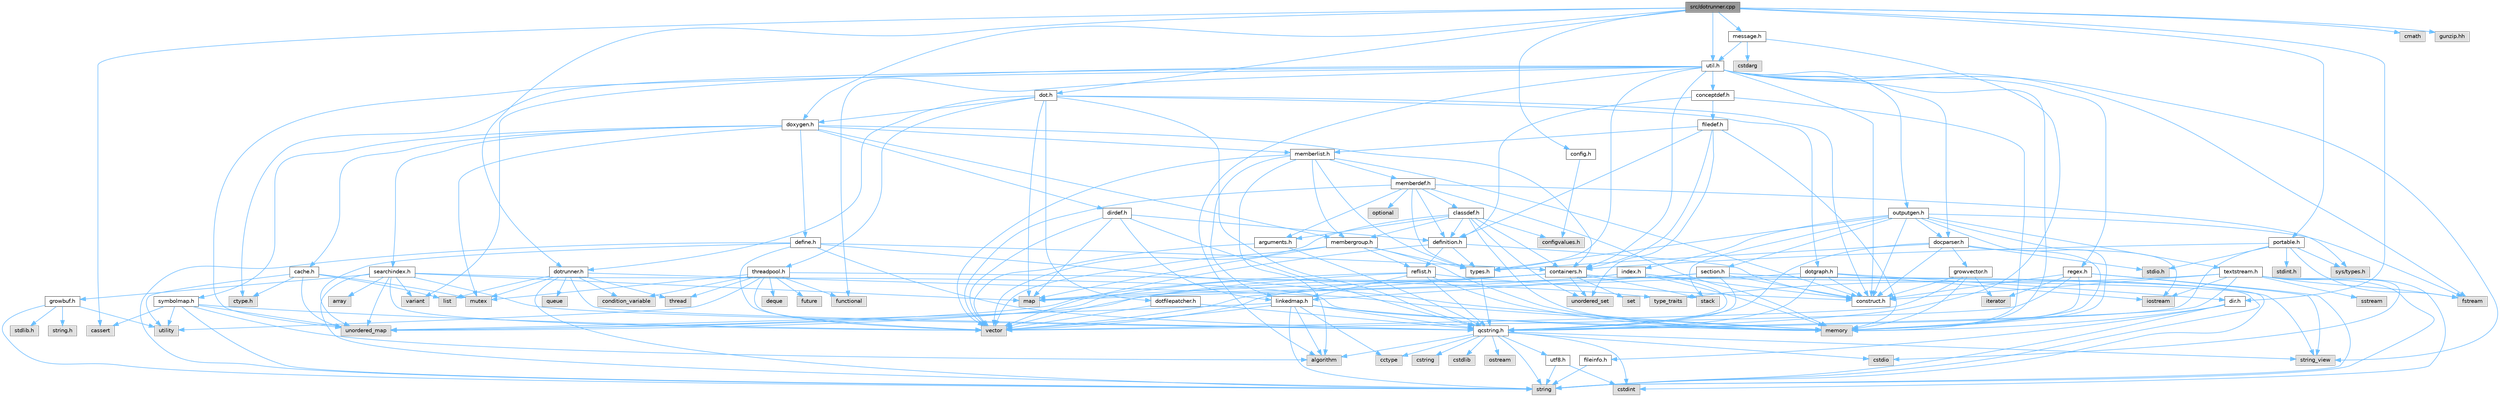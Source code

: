 digraph "src/dotrunner.cpp"
{
 // INTERACTIVE_SVG=YES
 // LATEX_PDF_SIZE
  bgcolor="transparent";
  edge [fontname=Helvetica,fontsize=10,labelfontname=Helvetica,labelfontsize=10];
  node [fontname=Helvetica,fontsize=10,shape=box,height=0.2,width=0.4];
  Node1 [id="Node000001",label="src/dotrunner.cpp",height=0.2,width=0.4,color="gray40", fillcolor="grey60", style="filled", fontcolor="black",tooltip=" "];
  Node1 -> Node2 [id="edge1_Node000001_Node000002",color="steelblue1",style="solid",tooltip=" "];
  Node2 [id="Node000002",label="cassert",height=0.2,width=0.4,color="grey60", fillcolor="#E0E0E0", style="filled",tooltip=" "];
  Node1 -> Node3 [id="edge2_Node000001_Node000003",color="steelblue1",style="solid",tooltip=" "];
  Node3 [id="Node000003",label="cmath",height=0.2,width=0.4,color="grey60", fillcolor="#E0E0E0", style="filled",tooltip=" "];
  Node1 -> Node4 [id="edge3_Node000001_Node000004",color="steelblue1",style="solid",tooltip=" "];
  Node4 [id="Node000004",label="gunzip.hh",height=0.2,width=0.4,color="grey60", fillcolor="#E0E0E0", style="filled",tooltip=" "];
  Node1 -> Node5 [id="edge4_Node000001_Node000005",color="steelblue1",style="solid",tooltip=" "];
  Node5 [id="Node000005",label="dotrunner.h",height=0.2,width=0.4,color="grey40", fillcolor="white", style="filled",URL="$d2/dd1/dotrunner_8h.html",tooltip=" "];
  Node5 -> Node6 [id="edge5_Node000005_Node000006",color="steelblue1",style="solid",tooltip=" "];
  Node6 [id="Node000006",label="string",height=0.2,width=0.4,color="grey60", fillcolor="#E0E0E0", style="filled",tooltip=" "];
  Node5 -> Node7 [id="edge6_Node000005_Node000007",color="steelblue1",style="solid",tooltip=" "];
  Node7 [id="Node000007",label="thread",height=0.2,width=0.4,color="grey60", fillcolor="#E0E0E0", style="filled",tooltip=" "];
  Node5 -> Node8 [id="edge7_Node000005_Node000008",color="steelblue1",style="solid",tooltip=" "];
  Node8 [id="Node000008",label="list",height=0.2,width=0.4,color="grey60", fillcolor="#E0E0E0", style="filled",tooltip=" "];
  Node5 -> Node9 [id="edge8_Node000005_Node000009",color="steelblue1",style="solid",tooltip=" "];
  Node9 [id="Node000009",label="queue",height=0.2,width=0.4,color="grey60", fillcolor="#E0E0E0", style="filled",tooltip=" "];
  Node5 -> Node10 [id="edge9_Node000005_Node000010",color="steelblue1",style="solid",tooltip=" "];
  Node10 [id="Node000010",label="mutex",height=0.2,width=0.4,color="grey60", fillcolor="#E0E0E0", style="filled",tooltip=" "];
  Node5 -> Node11 [id="edge10_Node000005_Node000011",color="steelblue1",style="solid",tooltip=" "];
  Node11 [id="Node000011",label="condition_variable",height=0.2,width=0.4,color="grey60", fillcolor="#E0E0E0", style="filled",tooltip=" "];
  Node5 -> Node12 [id="edge11_Node000005_Node000012",color="steelblue1",style="solid",tooltip=" "];
  Node12 [id="Node000012",label="memory",height=0.2,width=0.4,color="grey60", fillcolor="#E0E0E0", style="filled",tooltip=" "];
  Node5 -> Node13 [id="edge12_Node000005_Node000013",color="steelblue1",style="solid",tooltip=" "];
  Node13 [id="Node000013",label="qcstring.h",height=0.2,width=0.4,color="grey40", fillcolor="white", style="filled",URL="$d7/d5c/qcstring_8h.html",tooltip=" "];
  Node13 -> Node6 [id="edge13_Node000013_Node000006",color="steelblue1",style="solid",tooltip=" "];
  Node13 -> Node14 [id="edge14_Node000013_Node000014",color="steelblue1",style="solid",tooltip=" "];
  Node14 [id="Node000014",label="string_view",height=0.2,width=0.4,color="grey60", fillcolor="#E0E0E0", style="filled",tooltip=" "];
  Node13 -> Node15 [id="edge15_Node000013_Node000015",color="steelblue1",style="solid",tooltip=" "];
  Node15 [id="Node000015",label="algorithm",height=0.2,width=0.4,color="grey60", fillcolor="#E0E0E0", style="filled",tooltip=" "];
  Node13 -> Node16 [id="edge16_Node000013_Node000016",color="steelblue1",style="solid",tooltip=" "];
  Node16 [id="Node000016",label="cctype",height=0.2,width=0.4,color="grey60", fillcolor="#E0E0E0", style="filled",tooltip=" "];
  Node13 -> Node17 [id="edge17_Node000013_Node000017",color="steelblue1",style="solid",tooltip=" "];
  Node17 [id="Node000017",label="cstring",height=0.2,width=0.4,color="grey60", fillcolor="#E0E0E0", style="filled",tooltip=" "];
  Node13 -> Node18 [id="edge18_Node000013_Node000018",color="steelblue1",style="solid",tooltip=" "];
  Node18 [id="Node000018",label="cstdio",height=0.2,width=0.4,color="grey60", fillcolor="#E0E0E0", style="filled",tooltip=" "];
  Node13 -> Node19 [id="edge19_Node000013_Node000019",color="steelblue1",style="solid",tooltip=" "];
  Node19 [id="Node000019",label="cstdlib",height=0.2,width=0.4,color="grey60", fillcolor="#E0E0E0", style="filled",tooltip=" "];
  Node13 -> Node20 [id="edge20_Node000013_Node000020",color="steelblue1",style="solid",tooltip=" "];
  Node20 [id="Node000020",label="cstdint",height=0.2,width=0.4,color="grey60", fillcolor="#E0E0E0", style="filled",tooltip=" "];
  Node13 -> Node21 [id="edge21_Node000013_Node000021",color="steelblue1",style="solid",tooltip=" "];
  Node21 [id="Node000021",label="ostream",height=0.2,width=0.4,color="grey60", fillcolor="#E0E0E0", style="filled",tooltip=" "];
  Node13 -> Node22 [id="edge22_Node000013_Node000022",color="steelblue1",style="solid",tooltip=" "];
  Node22 [id="Node000022",label="utf8.h",height=0.2,width=0.4,color="grey40", fillcolor="white", style="filled",URL="$db/d7c/utf8_8h.html",tooltip="Various UTF8 related helper functions."];
  Node22 -> Node20 [id="edge23_Node000022_Node000020",color="steelblue1",style="solid",tooltip=" "];
  Node22 -> Node6 [id="edge24_Node000022_Node000006",color="steelblue1",style="solid",tooltip=" "];
  Node1 -> Node23 [id="edge25_Node000001_Node000023",color="steelblue1",style="solid",tooltip=" "];
  Node23 [id="Node000023",label="util.h",height=0.2,width=0.4,color="grey40", fillcolor="white", style="filled",URL="$d8/d3c/util_8h.html",tooltip="A bunch of utility functions."];
  Node23 -> Node12 [id="edge26_Node000023_Node000012",color="steelblue1",style="solid",tooltip=" "];
  Node23 -> Node24 [id="edge27_Node000023_Node000024",color="steelblue1",style="solid",tooltip=" "];
  Node24 [id="Node000024",label="unordered_map",height=0.2,width=0.4,color="grey60", fillcolor="#E0E0E0", style="filled",tooltip=" "];
  Node23 -> Node15 [id="edge28_Node000023_Node000015",color="steelblue1",style="solid",tooltip=" "];
  Node23 -> Node25 [id="edge29_Node000023_Node000025",color="steelblue1",style="solid",tooltip=" "];
  Node25 [id="Node000025",label="functional",height=0.2,width=0.4,color="grey60", fillcolor="#E0E0E0", style="filled",tooltip=" "];
  Node23 -> Node26 [id="edge30_Node000023_Node000026",color="steelblue1",style="solid",tooltip=" "];
  Node26 [id="Node000026",label="fstream",height=0.2,width=0.4,color="grey60", fillcolor="#E0E0E0", style="filled",tooltip=" "];
  Node23 -> Node27 [id="edge31_Node000023_Node000027",color="steelblue1",style="solid",tooltip=" "];
  Node27 [id="Node000027",label="variant",height=0.2,width=0.4,color="grey60", fillcolor="#E0E0E0", style="filled",tooltip=" "];
  Node23 -> Node14 [id="edge32_Node000023_Node000014",color="steelblue1",style="solid",tooltip=" "];
  Node23 -> Node28 [id="edge33_Node000023_Node000028",color="steelblue1",style="solid",tooltip=" "];
  Node28 [id="Node000028",label="ctype.h",height=0.2,width=0.4,color="grey60", fillcolor="#E0E0E0", style="filled",tooltip=" "];
  Node23 -> Node29 [id="edge34_Node000023_Node000029",color="steelblue1",style="solid",tooltip=" "];
  Node29 [id="Node000029",label="types.h",height=0.2,width=0.4,color="grey40", fillcolor="white", style="filled",URL="$d9/d49/types_8h.html",tooltip="This file contains a number of basic enums and types."];
  Node29 -> Node13 [id="edge35_Node000029_Node000013",color="steelblue1",style="solid",tooltip=" "];
  Node23 -> Node30 [id="edge36_Node000023_Node000030",color="steelblue1",style="solid",tooltip=" "];
  Node30 [id="Node000030",label="docparser.h",height=0.2,width=0.4,color="grey40", fillcolor="white", style="filled",URL="$de/d9c/docparser_8h.html",tooltip=" "];
  Node30 -> Node31 [id="edge37_Node000030_Node000031",color="steelblue1",style="solid",tooltip=" "];
  Node31 [id="Node000031",label="stdio.h",height=0.2,width=0.4,color="grey60", fillcolor="#E0E0E0", style="filled",tooltip=" "];
  Node30 -> Node12 [id="edge38_Node000030_Node000012",color="steelblue1",style="solid",tooltip=" "];
  Node30 -> Node13 [id="edge39_Node000030_Node000013",color="steelblue1",style="solid",tooltip=" "];
  Node30 -> Node32 [id="edge40_Node000030_Node000032",color="steelblue1",style="solid",tooltip=" "];
  Node32 [id="Node000032",label="growvector.h",height=0.2,width=0.4,color="grey40", fillcolor="white", style="filled",URL="$d7/d50/growvector_8h.html",tooltip=" "];
  Node32 -> Node33 [id="edge41_Node000032_Node000033",color="steelblue1",style="solid",tooltip=" "];
  Node33 [id="Node000033",label="vector",height=0.2,width=0.4,color="grey60", fillcolor="#E0E0E0", style="filled",tooltip=" "];
  Node32 -> Node12 [id="edge42_Node000032_Node000012",color="steelblue1",style="solid",tooltip=" "];
  Node32 -> Node34 [id="edge43_Node000032_Node000034",color="steelblue1",style="solid",tooltip=" "];
  Node34 [id="Node000034",label="iterator",height=0.2,width=0.4,color="grey60", fillcolor="#E0E0E0", style="filled",tooltip=" "];
  Node32 -> Node35 [id="edge44_Node000032_Node000035",color="steelblue1",style="solid",tooltip=" "];
  Node35 [id="Node000035",label="construct.h",height=0.2,width=0.4,color="grey40", fillcolor="white", style="filled",URL="$d7/dfc/construct_8h.html",tooltip=" "];
  Node30 -> Node35 [id="edge45_Node000030_Node000035",color="steelblue1",style="solid",tooltip=" "];
  Node30 -> Node29 [id="edge46_Node000030_Node000029",color="steelblue1",style="solid",tooltip=" "];
  Node23 -> Node36 [id="edge47_Node000023_Node000036",color="steelblue1",style="solid",tooltip=" "];
  Node36 [id="Node000036",label="containers.h",height=0.2,width=0.4,color="grey40", fillcolor="white", style="filled",URL="$d5/d75/containers_8h.html",tooltip=" "];
  Node36 -> Node33 [id="edge48_Node000036_Node000033",color="steelblue1",style="solid",tooltip=" "];
  Node36 -> Node6 [id="edge49_Node000036_Node000006",color="steelblue1",style="solid",tooltip=" "];
  Node36 -> Node14 [id="edge50_Node000036_Node000014",color="steelblue1",style="solid",tooltip=" "];
  Node36 -> Node37 [id="edge51_Node000036_Node000037",color="steelblue1",style="solid",tooltip=" "];
  Node37 [id="Node000037",label="set",height=0.2,width=0.4,color="grey60", fillcolor="#E0E0E0", style="filled",tooltip=" "];
  Node36 -> Node38 [id="edge52_Node000036_Node000038",color="steelblue1",style="solid",tooltip=" "];
  Node38 [id="Node000038",label="map",height=0.2,width=0.4,color="grey60", fillcolor="#E0E0E0", style="filled",tooltip=" "];
  Node36 -> Node39 [id="edge53_Node000036_Node000039",color="steelblue1",style="solid",tooltip=" "];
  Node39 [id="Node000039",label="unordered_set",height=0.2,width=0.4,color="grey60", fillcolor="#E0E0E0", style="filled",tooltip=" "];
  Node36 -> Node24 [id="edge54_Node000036_Node000024",color="steelblue1",style="solid",tooltip=" "];
  Node36 -> Node40 [id="edge55_Node000036_Node000040",color="steelblue1",style="solid",tooltip=" "];
  Node40 [id="Node000040",label="stack",height=0.2,width=0.4,color="grey60", fillcolor="#E0E0E0", style="filled",tooltip=" "];
  Node23 -> Node41 [id="edge56_Node000023_Node000041",color="steelblue1",style="solid",tooltip=" "];
  Node41 [id="Node000041",label="outputgen.h",height=0.2,width=0.4,color="grey40", fillcolor="white", style="filled",URL="$df/d06/outputgen_8h.html",tooltip=" "];
  Node41 -> Node12 [id="edge57_Node000041_Node000012",color="steelblue1",style="solid",tooltip=" "];
  Node41 -> Node40 [id="edge58_Node000041_Node000040",color="steelblue1",style="solid",tooltip=" "];
  Node41 -> Node42 [id="edge59_Node000041_Node000042",color="steelblue1",style="solid",tooltip=" "];
  Node42 [id="Node000042",label="iostream",height=0.2,width=0.4,color="grey60", fillcolor="#E0E0E0", style="filled",tooltip=" "];
  Node41 -> Node26 [id="edge60_Node000041_Node000026",color="steelblue1",style="solid",tooltip=" "];
  Node41 -> Node29 [id="edge61_Node000041_Node000029",color="steelblue1",style="solid",tooltip=" "];
  Node41 -> Node43 [id="edge62_Node000041_Node000043",color="steelblue1",style="solid",tooltip=" "];
  Node43 [id="Node000043",label="index.h",height=0.2,width=0.4,color="grey40", fillcolor="white", style="filled",URL="$d1/db5/index_8h.html",tooltip=" "];
  Node43 -> Node12 [id="edge63_Node000043_Node000012",color="steelblue1",style="solid",tooltip=" "];
  Node43 -> Node33 [id="edge64_Node000043_Node000033",color="steelblue1",style="solid",tooltip=" "];
  Node43 -> Node38 [id="edge65_Node000043_Node000038",color="steelblue1",style="solid",tooltip=" "];
  Node43 -> Node13 [id="edge66_Node000043_Node000013",color="steelblue1",style="solid",tooltip=" "];
  Node43 -> Node35 [id="edge67_Node000043_Node000035",color="steelblue1",style="solid",tooltip=" "];
  Node41 -> Node44 [id="edge68_Node000041_Node000044",color="steelblue1",style="solid",tooltip=" "];
  Node44 [id="Node000044",label="section.h",height=0.2,width=0.4,color="grey40", fillcolor="white", style="filled",URL="$d1/d2a/section_8h.html",tooltip=" "];
  Node44 -> Node6 [id="edge69_Node000044_Node000006",color="steelblue1",style="solid",tooltip=" "];
  Node44 -> Node24 [id="edge70_Node000044_Node000024",color="steelblue1",style="solid",tooltip=" "];
  Node44 -> Node13 [id="edge71_Node000044_Node000013",color="steelblue1",style="solid",tooltip=" "];
  Node44 -> Node45 [id="edge72_Node000044_Node000045",color="steelblue1",style="solid",tooltip=" "];
  Node45 [id="Node000045",label="linkedmap.h",height=0.2,width=0.4,color="grey40", fillcolor="white", style="filled",URL="$da/de1/linkedmap_8h.html",tooltip=" "];
  Node45 -> Node24 [id="edge73_Node000045_Node000024",color="steelblue1",style="solid",tooltip=" "];
  Node45 -> Node33 [id="edge74_Node000045_Node000033",color="steelblue1",style="solid",tooltip=" "];
  Node45 -> Node12 [id="edge75_Node000045_Node000012",color="steelblue1",style="solid",tooltip=" "];
  Node45 -> Node6 [id="edge76_Node000045_Node000006",color="steelblue1",style="solid",tooltip=" "];
  Node45 -> Node15 [id="edge77_Node000045_Node000015",color="steelblue1",style="solid",tooltip=" "];
  Node45 -> Node16 [id="edge78_Node000045_Node000016",color="steelblue1",style="solid",tooltip=" "];
  Node45 -> Node13 [id="edge79_Node000045_Node000013",color="steelblue1",style="solid",tooltip=" "];
  Node44 -> Node35 [id="edge80_Node000044_Node000035",color="steelblue1",style="solid",tooltip=" "];
  Node41 -> Node46 [id="edge81_Node000041_Node000046",color="steelblue1",style="solid",tooltip=" "];
  Node46 [id="Node000046",label="textstream.h",height=0.2,width=0.4,color="grey40", fillcolor="white", style="filled",URL="$d4/d7d/textstream_8h.html",tooltip=" "];
  Node46 -> Node6 [id="edge82_Node000046_Node000006",color="steelblue1",style="solid",tooltip=" "];
  Node46 -> Node42 [id="edge83_Node000046_Node000042",color="steelblue1",style="solid",tooltip=" "];
  Node46 -> Node47 [id="edge84_Node000046_Node000047",color="steelblue1",style="solid",tooltip=" "];
  Node47 [id="Node000047",label="sstream",height=0.2,width=0.4,color="grey60", fillcolor="#E0E0E0", style="filled",tooltip=" "];
  Node46 -> Node20 [id="edge85_Node000046_Node000020",color="steelblue1",style="solid",tooltip=" "];
  Node46 -> Node18 [id="edge86_Node000046_Node000018",color="steelblue1",style="solid",tooltip=" "];
  Node46 -> Node26 [id="edge87_Node000046_Node000026",color="steelblue1",style="solid",tooltip=" "];
  Node46 -> Node48 [id="edge88_Node000046_Node000048",color="steelblue1",style="solid",tooltip=" "];
  Node48 [id="Node000048",label="type_traits",height=0.2,width=0.4,color="grey60", fillcolor="#E0E0E0", style="filled",tooltip=" "];
  Node46 -> Node13 [id="edge89_Node000046_Node000013",color="steelblue1",style="solid",tooltip=" "];
  Node46 -> Node35 [id="edge90_Node000046_Node000035",color="steelblue1",style="solid",tooltip=" "];
  Node41 -> Node30 [id="edge91_Node000041_Node000030",color="steelblue1",style="solid",tooltip=" "];
  Node41 -> Node35 [id="edge92_Node000041_Node000035",color="steelblue1",style="solid",tooltip=" "];
  Node23 -> Node49 [id="edge93_Node000023_Node000049",color="steelblue1",style="solid",tooltip=" "];
  Node49 [id="Node000049",label="regex.h",height=0.2,width=0.4,color="grey40", fillcolor="white", style="filled",URL="$d1/d21/regex_8h.html",tooltip=" "];
  Node49 -> Node12 [id="edge94_Node000049_Node000012",color="steelblue1",style="solid",tooltip=" "];
  Node49 -> Node6 [id="edge95_Node000049_Node000006",color="steelblue1",style="solid",tooltip=" "];
  Node49 -> Node14 [id="edge96_Node000049_Node000014",color="steelblue1",style="solid",tooltip=" "];
  Node49 -> Node33 [id="edge97_Node000049_Node000033",color="steelblue1",style="solid",tooltip=" "];
  Node49 -> Node34 [id="edge98_Node000049_Node000034",color="steelblue1",style="solid",tooltip=" "];
  Node49 -> Node35 [id="edge99_Node000049_Node000035",color="steelblue1",style="solid",tooltip=" "];
  Node23 -> Node50 [id="edge100_Node000023_Node000050",color="steelblue1",style="solid",tooltip=" "];
  Node50 [id="Node000050",label="conceptdef.h",height=0.2,width=0.4,color="grey40", fillcolor="white", style="filled",URL="$da/df1/conceptdef_8h.html",tooltip=" "];
  Node50 -> Node12 [id="edge101_Node000050_Node000012",color="steelblue1",style="solid",tooltip=" "];
  Node50 -> Node51 [id="edge102_Node000050_Node000051",color="steelblue1",style="solid",tooltip=" "];
  Node51 [id="Node000051",label="definition.h",height=0.2,width=0.4,color="grey40", fillcolor="white", style="filled",URL="$df/da1/definition_8h.html",tooltip=" "];
  Node51 -> Node33 [id="edge103_Node000051_Node000033",color="steelblue1",style="solid",tooltip=" "];
  Node51 -> Node29 [id="edge104_Node000051_Node000029",color="steelblue1",style="solid",tooltip=" "];
  Node51 -> Node52 [id="edge105_Node000051_Node000052",color="steelblue1",style="solid",tooltip=" "];
  Node52 [id="Node000052",label="reflist.h",height=0.2,width=0.4,color="grey40", fillcolor="white", style="filled",URL="$d1/d02/reflist_8h.html",tooltip=" "];
  Node52 -> Node33 [id="edge106_Node000052_Node000033",color="steelblue1",style="solid",tooltip=" "];
  Node52 -> Node24 [id="edge107_Node000052_Node000024",color="steelblue1",style="solid",tooltip=" "];
  Node52 -> Node12 [id="edge108_Node000052_Node000012",color="steelblue1",style="solid",tooltip=" "];
  Node52 -> Node13 [id="edge109_Node000052_Node000013",color="steelblue1",style="solid",tooltip=" "];
  Node52 -> Node45 [id="edge110_Node000052_Node000045",color="steelblue1",style="solid",tooltip=" "];
  Node52 -> Node35 [id="edge111_Node000052_Node000035",color="steelblue1",style="solid",tooltip=" "];
  Node51 -> Node35 [id="edge112_Node000051_Node000035",color="steelblue1",style="solid",tooltip=" "];
  Node50 -> Node53 [id="edge113_Node000050_Node000053",color="steelblue1",style="solid",tooltip=" "];
  Node53 [id="Node000053",label="filedef.h",height=0.2,width=0.4,color="grey40", fillcolor="white", style="filled",URL="$d4/d3a/filedef_8h.html",tooltip=" "];
  Node53 -> Node12 [id="edge114_Node000053_Node000012",color="steelblue1",style="solid",tooltip=" "];
  Node53 -> Node39 [id="edge115_Node000053_Node000039",color="steelblue1",style="solid",tooltip=" "];
  Node53 -> Node51 [id="edge116_Node000053_Node000051",color="steelblue1",style="solid",tooltip=" "];
  Node53 -> Node54 [id="edge117_Node000053_Node000054",color="steelblue1",style="solid",tooltip=" "];
  Node54 [id="Node000054",label="memberlist.h",height=0.2,width=0.4,color="grey40", fillcolor="white", style="filled",URL="$dd/d78/memberlist_8h.html",tooltip=" "];
  Node54 -> Node33 [id="edge118_Node000054_Node000033",color="steelblue1",style="solid",tooltip=" "];
  Node54 -> Node15 [id="edge119_Node000054_Node000015",color="steelblue1",style="solid",tooltip=" "];
  Node54 -> Node55 [id="edge120_Node000054_Node000055",color="steelblue1",style="solid",tooltip=" "];
  Node55 [id="Node000055",label="memberdef.h",height=0.2,width=0.4,color="grey40", fillcolor="white", style="filled",URL="$d4/d46/memberdef_8h.html",tooltip=" "];
  Node55 -> Node33 [id="edge121_Node000055_Node000033",color="steelblue1",style="solid",tooltip=" "];
  Node55 -> Node12 [id="edge122_Node000055_Node000012",color="steelblue1",style="solid",tooltip=" "];
  Node55 -> Node56 [id="edge123_Node000055_Node000056",color="steelblue1",style="solid",tooltip=" "];
  Node56 [id="Node000056",label="optional",height=0.2,width=0.4,color="grey60", fillcolor="#E0E0E0", style="filled",tooltip=" "];
  Node55 -> Node57 [id="edge124_Node000055_Node000057",color="steelblue1",style="solid",tooltip=" "];
  Node57 [id="Node000057",label="sys/types.h",height=0.2,width=0.4,color="grey60", fillcolor="#E0E0E0", style="filled",tooltip=" "];
  Node55 -> Node29 [id="edge125_Node000055_Node000029",color="steelblue1",style="solid",tooltip=" "];
  Node55 -> Node51 [id="edge126_Node000055_Node000051",color="steelblue1",style="solid",tooltip=" "];
  Node55 -> Node58 [id="edge127_Node000055_Node000058",color="steelblue1",style="solid",tooltip=" "];
  Node58 [id="Node000058",label="arguments.h",height=0.2,width=0.4,color="grey40", fillcolor="white", style="filled",URL="$df/d9b/arguments_8h.html",tooltip=" "];
  Node58 -> Node33 [id="edge128_Node000058_Node000033",color="steelblue1",style="solid",tooltip=" "];
  Node58 -> Node13 [id="edge129_Node000058_Node000013",color="steelblue1",style="solid",tooltip=" "];
  Node55 -> Node59 [id="edge130_Node000055_Node000059",color="steelblue1",style="solid",tooltip=" "];
  Node59 [id="Node000059",label="classdef.h",height=0.2,width=0.4,color="grey40", fillcolor="white", style="filled",URL="$d1/da6/classdef_8h.html",tooltip=" "];
  Node59 -> Node12 [id="edge131_Node000059_Node000012",color="steelblue1",style="solid",tooltip=" "];
  Node59 -> Node33 [id="edge132_Node000059_Node000033",color="steelblue1",style="solid",tooltip=" "];
  Node59 -> Node39 [id="edge133_Node000059_Node000039",color="steelblue1",style="solid",tooltip=" "];
  Node59 -> Node36 [id="edge134_Node000059_Node000036",color="steelblue1",style="solid",tooltip=" "];
  Node59 -> Node51 [id="edge135_Node000059_Node000051",color="steelblue1",style="solid",tooltip=" "];
  Node59 -> Node58 [id="edge136_Node000059_Node000058",color="steelblue1",style="solid",tooltip=" "];
  Node59 -> Node60 [id="edge137_Node000059_Node000060",color="steelblue1",style="solid",tooltip=" "];
  Node60 [id="Node000060",label="membergroup.h",height=0.2,width=0.4,color="grey40", fillcolor="white", style="filled",URL="$d9/d11/membergroup_8h.html",tooltip=" "];
  Node60 -> Node33 [id="edge138_Node000060_Node000033",color="steelblue1",style="solid",tooltip=" "];
  Node60 -> Node38 [id="edge139_Node000060_Node000038",color="steelblue1",style="solid",tooltip=" "];
  Node60 -> Node12 [id="edge140_Node000060_Node000012",color="steelblue1",style="solid",tooltip=" "];
  Node60 -> Node29 [id="edge141_Node000060_Node000029",color="steelblue1",style="solid",tooltip=" "];
  Node60 -> Node52 [id="edge142_Node000060_Node000052",color="steelblue1",style="solid",tooltip=" "];
  Node59 -> Node61 [id="edge143_Node000059_Node000061",color="steelblue1",style="solid",tooltip=" "];
  Node61 [id="Node000061",label="configvalues.h",height=0.2,width=0.4,color="grey60", fillcolor="#E0E0E0", style="filled",tooltip=" "];
  Node54 -> Node45 [id="edge144_Node000054_Node000045",color="steelblue1",style="solid",tooltip=" "];
  Node54 -> Node29 [id="edge145_Node000054_Node000029",color="steelblue1",style="solid",tooltip=" "];
  Node54 -> Node60 [id="edge146_Node000054_Node000060",color="steelblue1",style="solid",tooltip=" "];
  Node54 -> Node35 [id="edge147_Node000054_Node000035",color="steelblue1",style="solid",tooltip=" "];
  Node53 -> Node36 [id="edge148_Node000053_Node000036",color="steelblue1",style="solid",tooltip=" "];
  Node23 -> Node35 [id="edge149_Node000023_Node000035",color="steelblue1",style="solid",tooltip=" "];
  Node1 -> Node62 [id="edge150_Node000001_Node000062",color="steelblue1",style="solid",tooltip=" "];
  Node62 [id="Node000062",label="portable.h",height=0.2,width=0.4,color="grey40", fillcolor="white", style="filled",URL="$d2/de2/portable_8h.html",tooltip="Portable versions of functions that are platform dependent."];
  Node62 -> Node31 [id="edge151_Node000062_Node000031",color="steelblue1",style="solid",tooltip=" "];
  Node62 -> Node57 [id="edge152_Node000062_Node000057",color="steelblue1",style="solid",tooltip=" "];
  Node62 -> Node63 [id="edge153_Node000062_Node000063",color="steelblue1",style="solid",tooltip=" "];
  Node63 [id="Node000063",label="stdint.h",height=0.2,width=0.4,color="grey60", fillcolor="#E0E0E0", style="filled",tooltip=" "];
  Node62 -> Node26 [id="edge154_Node000062_Node000026",color="steelblue1",style="solid",tooltip=" "];
  Node62 -> Node36 [id="edge155_Node000062_Node000036",color="steelblue1",style="solid",tooltip=" "];
  Node62 -> Node13 [id="edge156_Node000062_Node000013",color="steelblue1",style="solid",tooltip=" "];
  Node1 -> Node64 [id="edge157_Node000001_Node000064",color="steelblue1",style="solid",tooltip=" "];
  Node64 [id="Node000064",label="dot.h",height=0.2,width=0.4,color="grey40", fillcolor="white", style="filled",URL="$d6/d4a/dot_8h.html",tooltip=" "];
  Node64 -> Node38 [id="edge158_Node000064_Node000038",color="steelblue1",style="solid",tooltip=" "];
  Node64 -> Node65 [id="edge159_Node000064_Node000065",color="steelblue1",style="solid",tooltip=" "];
  Node65 [id="Node000065",label="threadpool.h",height=0.2,width=0.4,color="grey40", fillcolor="white", style="filled",URL="$d3/d40/threadpool_8h.html",tooltip=" "];
  Node65 -> Node11 [id="edge160_Node000065_Node000011",color="steelblue1",style="solid",tooltip=" "];
  Node65 -> Node66 [id="edge161_Node000065_Node000066",color="steelblue1",style="solid",tooltip=" "];
  Node66 [id="Node000066",label="deque",height=0.2,width=0.4,color="grey60", fillcolor="#E0E0E0", style="filled",tooltip=" "];
  Node65 -> Node25 [id="edge162_Node000065_Node000025",color="steelblue1",style="solid",tooltip=" "];
  Node65 -> Node67 [id="edge163_Node000065_Node000067",color="steelblue1",style="solid",tooltip=" "];
  Node67 [id="Node000067",label="future",height=0.2,width=0.4,color="grey60", fillcolor="#E0E0E0", style="filled",tooltip=" "];
  Node65 -> Node10 [id="edge164_Node000065_Node000010",color="steelblue1",style="solid",tooltip=" "];
  Node65 -> Node7 [id="edge165_Node000065_Node000007",color="steelblue1",style="solid",tooltip=" "];
  Node65 -> Node48 [id="edge166_Node000065_Node000048",color="steelblue1",style="solid",tooltip=" "];
  Node65 -> Node68 [id="edge167_Node000065_Node000068",color="steelblue1",style="solid",tooltip=" "];
  Node68 [id="Node000068",label="utility",height=0.2,width=0.4,color="grey60", fillcolor="#E0E0E0", style="filled",tooltip=" "];
  Node65 -> Node33 [id="edge168_Node000065_Node000033",color="steelblue1",style="solid",tooltip=" "];
  Node64 -> Node13 [id="edge169_Node000064_Node000013",color="steelblue1",style="solid",tooltip=" "];
  Node64 -> Node69 [id="edge170_Node000064_Node000069",color="steelblue1",style="solid",tooltip=" "];
  Node69 [id="Node000069",label="dotgraph.h",height=0.2,width=0.4,color="grey40", fillcolor="white", style="filled",URL="$d0/daa/dotgraph_8h.html",tooltip=" "];
  Node69 -> Node42 [id="edge171_Node000069_Node000042",color="steelblue1",style="solid",tooltip=" "];
  Node69 -> Node38 [id="edge172_Node000069_Node000038",color="steelblue1",style="solid",tooltip=" "];
  Node69 -> Node13 [id="edge173_Node000069_Node000013",color="steelblue1",style="solid",tooltip=" "];
  Node69 -> Node70 [id="edge174_Node000069_Node000070",color="steelblue1",style="solid",tooltip=" "];
  Node70 [id="Node000070",label="dir.h",height=0.2,width=0.4,color="grey40", fillcolor="white", style="filled",URL="$df/d9c/dir_8h.html",tooltip=" "];
  Node70 -> Node6 [id="edge175_Node000070_Node000006",color="steelblue1",style="solid",tooltip=" "];
  Node70 -> Node12 [id="edge176_Node000070_Node000012",color="steelblue1",style="solid",tooltip=" "];
  Node70 -> Node71 [id="edge177_Node000070_Node000071",color="steelblue1",style="solid",tooltip=" "];
  Node71 [id="Node000071",label="fileinfo.h",height=0.2,width=0.4,color="grey40", fillcolor="white", style="filled",URL="$df/d45/fileinfo_8h.html",tooltip=" "];
  Node71 -> Node6 [id="edge178_Node000071_Node000006",color="steelblue1",style="solid",tooltip=" "];
  Node69 -> Node35 [id="edge179_Node000069_Node000035",color="steelblue1",style="solid",tooltip=" "];
  Node64 -> Node72 [id="edge180_Node000064_Node000072",color="steelblue1",style="solid",tooltip=" "];
  Node72 [id="Node000072",label="dotfilepatcher.h",height=0.2,width=0.4,color="grey40", fillcolor="white", style="filled",URL="$d3/d38/dotfilepatcher_8h.html",tooltip=" "];
  Node72 -> Node33 [id="edge181_Node000072_Node000033",color="steelblue1",style="solid",tooltip=" "];
  Node72 -> Node13 [id="edge182_Node000072_Node000013",color="steelblue1",style="solid",tooltip=" "];
  Node64 -> Node5 [id="edge183_Node000064_Node000005",color="steelblue1",style="solid",tooltip=" "];
  Node64 -> Node73 [id="edge184_Node000064_Node000073",color="steelblue1",style="solid",tooltip=" "];
  Node73 [id="Node000073",label="doxygen.h",height=0.2,width=0.4,color="grey40", fillcolor="white", style="filled",URL="$d1/da1/doxygen_8h.html",tooltip=" "];
  Node73 -> Node10 [id="edge185_Node000073_Node000010",color="steelblue1",style="solid",tooltip=" "];
  Node73 -> Node36 [id="edge186_Node000073_Node000036",color="steelblue1",style="solid",tooltip=" "];
  Node73 -> Node60 [id="edge187_Node000073_Node000060",color="steelblue1",style="solid",tooltip=" "];
  Node73 -> Node74 [id="edge188_Node000073_Node000074",color="steelblue1",style="solid",tooltip=" "];
  Node74 [id="Node000074",label="dirdef.h",height=0.2,width=0.4,color="grey40", fillcolor="white", style="filled",URL="$d6/d15/dirdef_8h.html",tooltip=" "];
  Node74 -> Node33 [id="edge189_Node000074_Node000033",color="steelblue1",style="solid",tooltip=" "];
  Node74 -> Node38 [id="edge190_Node000074_Node000038",color="steelblue1",style="solid",tooltip=" "];
  Node74 -> Node13 [id="edge191_Node000074_Node000013",color="steelblue1",style="solid",tooltip=" "];
  Node74 -> Node45 [id="edge192_Node000074_Node000045",color="steelblue1",style="solid",tooltip=" "];
  Node74 -> Node51 [id="edge193_Node000074_Node000051",color="steelblue1",style="solid",tooltip=" "];
  Node73 -> Node54 [id="edge194_Node000073_Node000054",color="steelblue1",style="solid",tooltip=" "];
  Node73 -> Node75 [id="edge195_Node000073_Node000075",color="steelblue1",style="solid",tooltip=" "];
  Node75 [id="Node000075",label="define.h",height=0.2,width=0.4,color="grey40", fillcolor="white", style="filled",URL="$df/d67/define_8h.html",tooltip=" "];
  Node75 -> Node33 [id="edge196_Node000075_Node000033",color="steelblue1",style="solid",tooltip=" "];
  Node75 -> Node12 [id="edge197_Node000075_Node000012",color="steelblue1",style="solid",tooltip=" "];
  Node75 -> Node6 [id="edge198_Node000075_Node000006",color="steelblue1",style="solid",tooltip=" "];
  Node75 -> Node24 [id="edge199_Node000075_Node000024",color="steelblue1",style="solid",tooltip=" "];
  Node75 -> Node13 [id="edge200_Node000075_Node000013",color="steelblue1",style="solid",tooltip=" "];
  Node75 -> Node36 [id="edge201_Node000075_Node000036",color="steelblue1",style="solid",tooltip=" "];
  Node73 -> Node76 [id="edge202_Node000073_Node000076",color="steelblue1",style="solid",tooltip=" "];
  Node76 [id="Node000076",label="cache.h",height=0.2,width=0.4,color="grey40", fillcolor="white", style="filled",URL="$d3/d26/cache_8h.html",tooltip=" "];
  Node76 -> Node8 [id="edge203_Node000076_Node000008",color="steelblue1",style="solid",tooltip=" "];
  Node76 -> Node24 [id="edge204_Node000076_Node000024",color="steelblue1",style="solid",tooltip=" "];
  Node76 -> Node10 [id="edge205_Node000076_Node000010",color="steelblue1",style="solid",tooltip=" "];
  Node76 -> Node68 [id="edge206_Node000076_Node000068",color="steelblue1",style="solid",tooltip=" "];
  Node76 -> Node28 [id="edge207_Node000076_Node000028",color="steelblue1",style="solid",tooltip=" "];
  Node73 -> Node77 [id="edge208_Node000073_Node000077",color="steelblue1",style="solid",tooltip=" "];
  Node77 [id="Node000077",label="symbolmap.h",height=0.2,width=0.4,color="grey40", fillcolor="white", style="filled",URL="$d7/ddd/symbolmap_8h.html",tooltip=" "];
  Node77 -> Node15 [id="edge209_Node000077_Node000015",color="steelblue1",style="solid",tooltip=" "];
  Node77 -> Node24 [id="edge210_Node000077_Node000024",color="steelblue1",style="solid",tooltip=" "];
  Node77 -> Node33 [id="edge211_Node000077_Node000033",color="steelblue1",style="solid",tooltip=" "];
  Node77 -> Node6 [id="edge212_Node000077_Node000006",color="steelblue1",style="solid",tooltip=" "];
  Node77 -> Node68 [id="edge213_Node000077_Node000068",color="steelblue1",style="solid",tooltip=" "];
  Node77 -> Node2 [id="edge214_Node000077_Node000002",color="steelblue1",style="solid",tooltip=" "];
  Node73 -> Node78 [id="edge215_Node000073_Node000078",color="steelblue1",style="solid",tooltip=" "];
  Node78 [id="Node000078",label="searchindex.h",height=0.2,width=0.4,color="grey40", fillcolor="white", style="filled",URL="$de/d07/searchindex_8h.html",tooltip="Web server based search engine."];
  Node78 -> Node12 [id="edge216_Node000078_Node000012",color="steelblue1",style="solid",tooltip=" "];
  Node78 -> Node33 [id="edge217_Node000078_Node000033",color="steelblue1",style="solid",tooltip=" "];
  Node78 -> Node38 [id="edge218_Node000078_Node000038",color="steelblue1",style="solid",tooltip=" "];
  Node78 -> Node24 [id="edge219_Node000078_Node000024",color="steelblue1",style="solid",tooltip=" "];
  Node78 -> Node6 [id="edge220_Node000078_Node000006",color="steelblue1",style="solid",tooltip=" "];
  Node78 -> Node79 [id="edge221_Node000078_Node000079",color="steelblue1",style="solid",tooltip=" "];
  Node79 [id="Node000079",label="array",height=0.2,width=0.4,color="grey60", fillcolor="#E0E0E0", style="filled",tooltip=" "];
  Node78 -> Node27 [id="edge222_Node000078_Node000027",color="steelblue1",style="solid",tooltip=" "];
  Node78 -> Node13 [id="edge223_Node000078_Node000013",color="steelblue1",style="solid",tooltip=" "];
  Node78 -> Node80 [id="edge224_Node000078_Node000080",color="steelblue1",style="solid",tooltip=" "];
  Node80 [id="Node000080",label="growbuf.h",height=0.2,width=0.4,color="grey40", fillcolor="white", style="filled",URL="$dd/d72/growbuf_8h.html",tooltip=" "];
  Node80 -> Node68 [id="edge225_Node000080_Node000068",color="steelblue1",style="solid",tooltip=" "];
  Node80 -> Node81 [id="edge226_Node000080_Node000081",color="steelblue1",style="solid",tooltip=" "];
  Node81 [id="Node000081",label="stdlib.h",height=0.2,width=0.4,color="grey60", fillcolor="#E0E0E0", style="filled",tooltip=" "];
  Node80 -> Node82 [id="edge227_Node000080_Node000082",color="steelblue1",style="solid",tooltip=" "];
  Node82 [id="Node000082",label="string.h",height=0.2,width=0.4,color="grey60", fillcolor="#E0E0E0", style="filled",tooltip=" "];
  Node80 -> Node6 [id="edge228_Node000080_Node000006",color="steelblue1",style="solid",tooltip=" "];
  Node64 -> Node35 [id="edge229_Node000064_Node000035",color="steelblue1",style="solid",tooltip=" "];
  Node1 -> Node83 [id="edge230_Node000001_Node000083",color="steelblue1",style="solid",tooltip=" "];
  Node83 [id="Node000083",label="message.h",height=0.2,width=0.4,color="grey40", fillcolor="white", style="filled",URL="$d2/d0d/message_8h.html",tooltip=" "];
  Node83 -> Node84 [id="edge231_Node000083_Node000084",color="steelblue1",style="solid",tooltip=" "];
  Node84 [id="Node000084",label="cstdarg",height=0.2,width=0.4,color="grey60", fillcolor="#E0E0E0", style="filled",tooltip=" "];
  Node83 -> Node13 [id="edge232_Node000083_Node000013",color="steelblue1",style="solid",tooltip=" "];
  Node83 -> Node23 [id="edge233_Node000083_Node000023",color="steelblue1",style="solid",tooltip=" "];
  Node1 -> Node85 [id="edge234_Node000001_Node000085",color="steelblue1",style="solid",tooltip=" "];
  Node85 [id="Node000085",label="config.h",height=0.2,width=0.4,color="grey40", fillcolor="white", style="filled",URL="$db/d16/config_8h.html",tooltip=" "];
  Node85 -> Node61 [id="edge235_Node000085_Node000061",color="steelblue1",style="solid",tooltip=" "];
  Node1 -> Node70 [id="edge236_Node000001_Node000070",color="steelblue1",style="solid",tooltip=" "];
  Node1 -> Node73 [id="edge237_Node000001_Node000073",color="steelblue1",style="solid",tooltip=" "];
}
